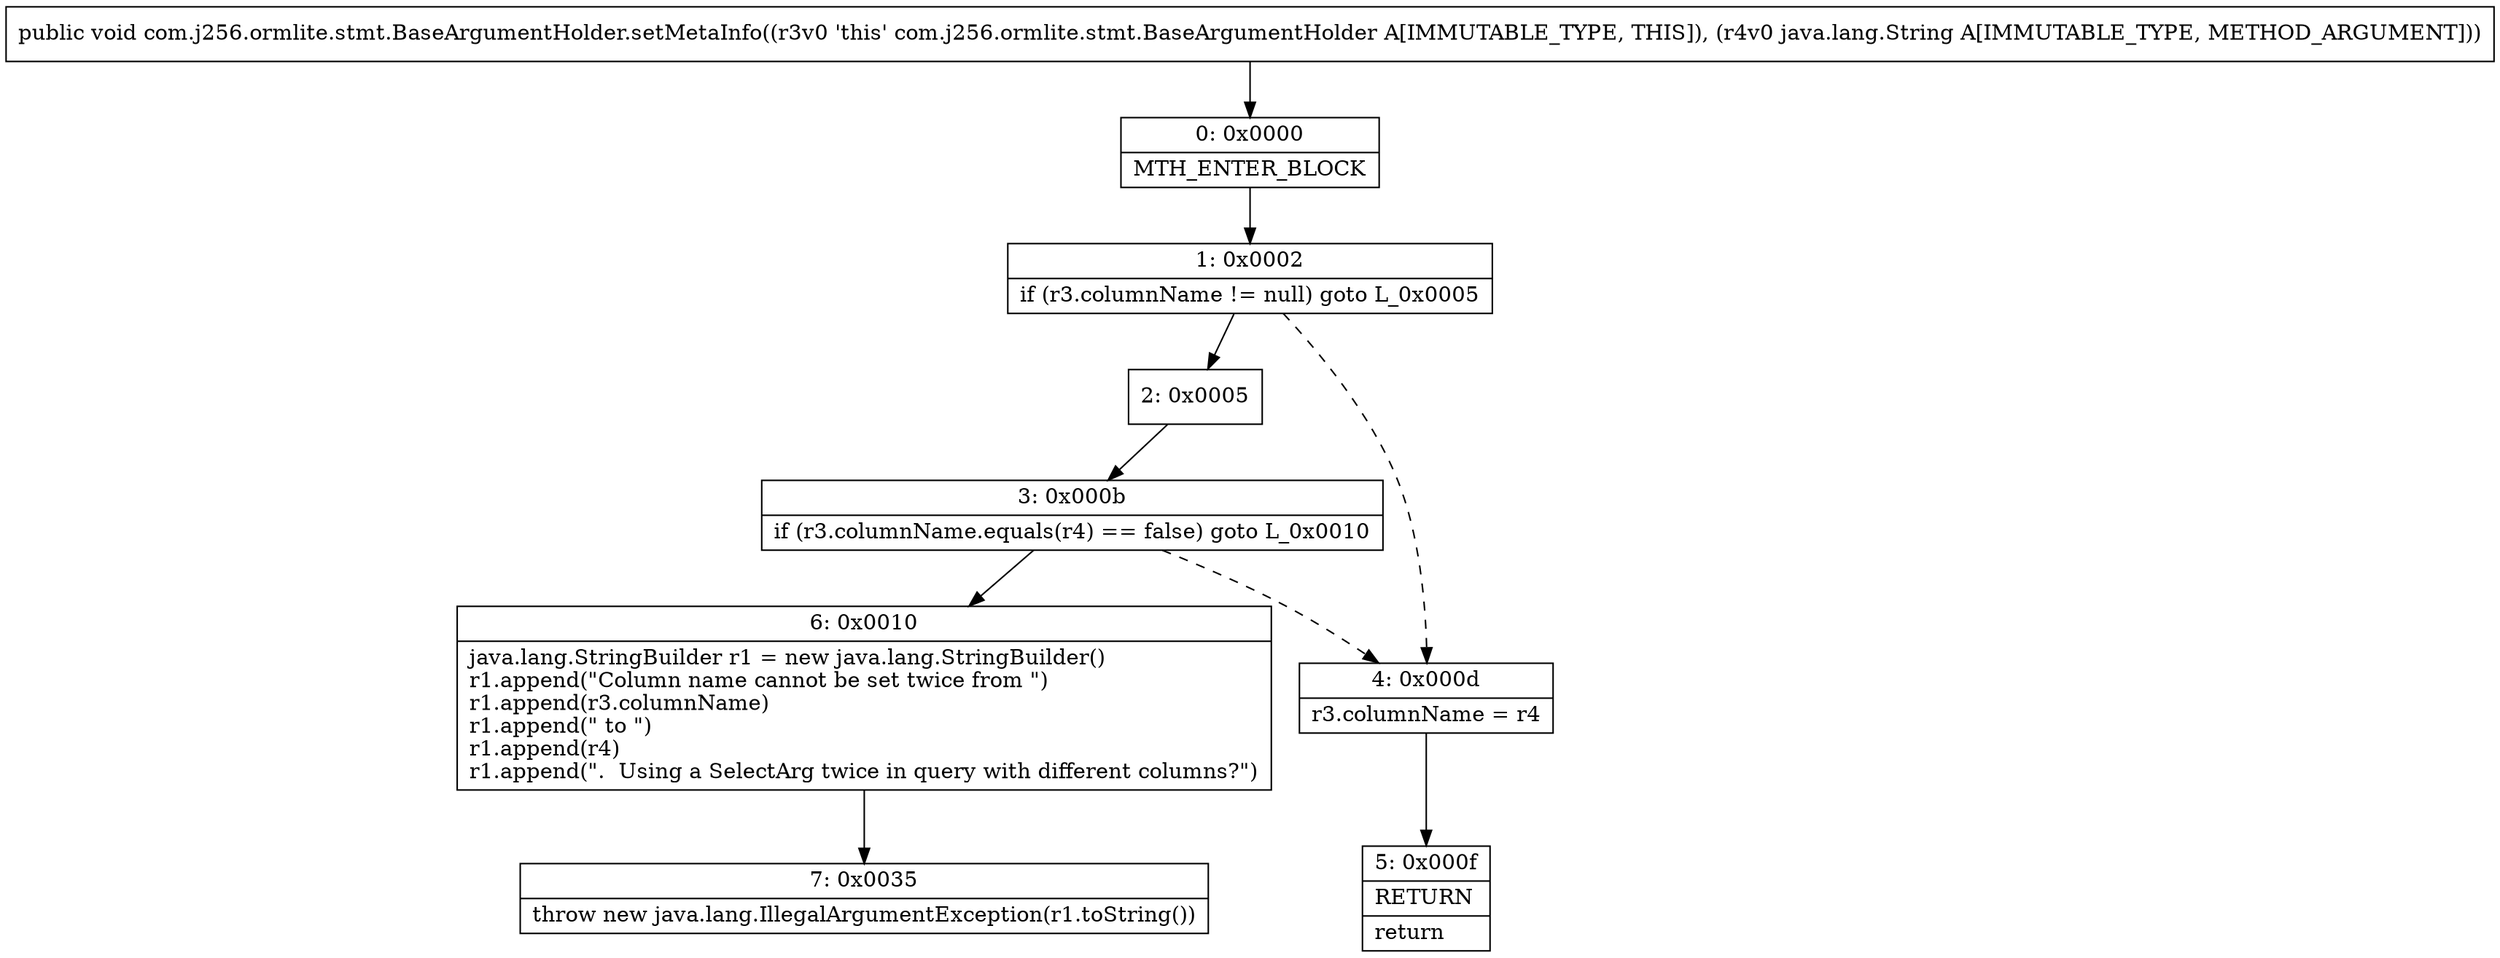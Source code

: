 digraph "CFG forcom.j256.ormlite.stmt.BaseArgumentHolder.setMetaInfo(Ljava\/lang\/String;)V" {
Node_0 [shape=record,label="{0\:\ 0x0000|MTH_ENTER_BLOCK\l}"];
Node_1 [shape=record,label="{1\:\ 0x0002|if (r3.columnName != null) goto L_0x0005\l}"];
Node_2 [shape=record,label="{2\:\ 0x0005}"];
Node_3 [shape=record,label="{3\:\ 0x000b|if (r3.columnName.equals(r4) == false) goto L_0x0010\l}"];
Node_4 [shape=record,label="{4\:\ 0x000d|r3.columnName = r4\l}"];
Node_5 [shape=record,label="{5\:\ 0x000f|RETURN\l|return\l}"];
Node_6 [shape=record,label="{6\:\ 0x0010|java.lang.StringBuilder r1 = new java.lang.StringBuilder()\lr1.append(\"Column name cannot be set twice from \")\lr1.append(r3.columnName)\lr1.append(\" to \")\lr1.append(r4)\lr1.append(\".  Using a SelectArg twice in query with different columns?\")\l}"];
Node_7 [shape=record,label="{7\:\ 0x0035|throw new java.lang.IllegalArgumentException(r1.toString())\l}"];
MethodNode[shape=record,label="{public void com.j256.ormlite.stmt.BaseArgumentHolder.setMetaInfo((r3v0 'this' com.j256.ormlite.stmt.BaseArgumentHolder A[IMMUTABLE_TYPE, THIS]), (r4v0 java.lang.String A[IMMUTABLE_TYPE, METHOD_ARGUMENT])) }"];
MethodNode -> Node_0;
Node_0 -> Node_1;
Node_1 -> Node_2;
Node_1 -> Node_4[style=dashed];
Node_2 -> Node_3;
Node_3 -> Node_4[style=dashed];
Node_3 -> Node_6;
Node_4 -> Node_5;
Node_6 -> Node_7;
}

